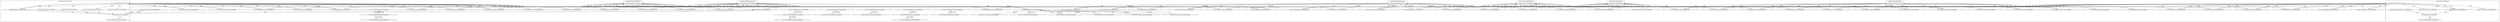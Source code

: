 digraph G {
	"10.1.80.1:53316#ServerID_OuterContainerID"->"1_fwatchdog#ServerID_667d78fb58-847xt"[ label="GET" ];
	"1_fwatchdog#ServerID_667d78fb58-847xt"->"10.1.80.1:53316#ServerID_OuterContainerID"[ label="RESPONSE" ];
	"1_fwatchdog#ServerID_6dcbcc88d5-mp48t"->"10.1.80.1:58598#ServerID_OuterContainerID"[ label="RESPONSE" ];
	"10.1.80.1:58598#ServerID_OuterContainerID"->"1_fwatchdog#ServerID_6dcbcc88d5-mp48t"[ label="GET" ];
	"10.1.80.1:58600#ServerID_OuterContainerID"->"1_fwatchdog#ServerID_6dcbcc88d5-mp48t"[ label="GET" ];
	"10.1.80.1:53314#ServerID_OuterContainerID"->"1_fwatchdog#ServerID_667d78fb58-847xt"[ label="GET" ];
	"1_fwatchdog#ServerID_667d78fb58-847xt"->"10.1.80.1:53314#ServerID_OuterContainerID"[ label="RESPONSE" ];
	"1_fwatchdog#ServerID_6dcbcc88d5-mp48t"->"10.1.80.1:58600#ServerID_OuterContainerID"[ label="RESPONSE" ];
	"10.1.80.1:52206#ServerID_OuterContainerID"->"1_fwatchdog#ServerID_8665dd9487-pdgrc"[ label="GET" ];
	"1_fwatchdog#ServerID_8665dd9487-pdgrc"->"10.1.80.1:52206#ServerID_OuterContainerID"[ label="RESPONSE" ];
	"10.1.80.1:52208#ServerID_OuterContainerID"->"1_fwatchdog#ServerID_8665dd9487-pdgrc"[ label="GET" ];
	"10.1.80.1:49514#ServerID_OuterContainerID"->"1_fwatchdog#ServerID_76c96688d7-9bscs"[ label="GET" ];
	"1_fwatchdog#ServerID_8665dd9487-pdgrc"->"10.1.80.1:52208#ServerID_OuterContainerID"[ label="RESPONSE" ];
	"1_fwatchdog#ServerID_76c96688d7-9bscs"->"10.1.80.1:49514#ServerID_OuterContainerID"[ label="RESPONSE" ];
	"10.1.80.1:49516#ServerID_OuterContainerID"->"1_fwatchdog#ServerID_76c96688d7-9bscs"[ label="GET" ];
	"1_fwatchdog#ServerID_76c96688d7-9bscs"->"10.1.80.1:49516#ServerID_OuterContainerID"[ label="RESPONSE" ];
	"10.1.80.183:52092#ServerID_OuterContainerID"->"1_fwatchdog#ServerID_6dcbcc88d5-mp48t"[ label="POST" ];
	"1_fwatchdog#ServerID_6dcbcc88d5-mp48t"->"gateway:8080#ServerID_OuterContainerID"[ label="POST" ];
	"1_fwatchdog#ServerID_6dcbcc88d5-mp48t"->"10.1.80.183:8080#ServerID_OuterContainerID"[ label="POST" ];
	"10.1.80.183:36014#ServerID_OuterContainerID"->"1_fwatchdog#ServerID_667d78fb58-847xt"[ label="POST" ];
	"1_fwatchdog#ServerID_667d78fb58-847xt"->"10.1.80.183:36014#ServerID_OuterContainerID"[ label="RESPONSE" ];
	"10.1.80.183:8080#ServerID_OuterContainerID"->"1_fwatchdog#ServerID_6dcbcc88d5-mp48t"[ label="RESPONSE" ];
	"gateway:8080#ServerID_OuterContainerID"->"1_fwatchdog#ServerID_6dcbcc88d5-mp48t"[ label="RESPONSE" ];
	"1_fwatchdog#ServerID_6dcbcc88d5-mp48t"->"10.1.80.183:52092#ServerID_OuterContainerID"[ label="RESPONSE" ];
	"10.1.80.1:53362#ServerID_OuterContainerID"->"1_fwatchdog#ServerID_667d78fb58-847xt"[ label="GET" ];
	"10.1.80.1:53360#ServerID_OuterContainerID"->"1_fwatchdog#ServerID_667d78fb58-847xt"[ label="GET" ];
	"1_fwatchdog#ServerID_667d78fb58-847xt"->"10.1.80.1:53362#ServerID_OuterContainerID"[ label="RESPONSE" ];
	"1_fwatchdog#ServerID_667d78fb58-847xt"->"10.1.80.1:53360#ServerID_OuterContainerID"[ label="RESPONSE" ];
	"10.1.80.1:58644#ServerID_OuterContainerID"->"1_fwatchdog#ServerID_6dcbcc88d5-mp48t"[ label="GET" ];
	"1_fwatchdog#ServerID_6dcbcc88d5-mp48t"->"10.1.80.1:58644#ServerID_OuterContainerID"[ label="RESPONSE" ];
	"10.1.80.1:58642#ServerID_OuterContainerID"->"1_fwatchdog#ServerID_6dcbcc88d5-mp48t"[ label="GET" ];
	"1_fwatchdog#ServerID_6dcbcc88d5-mp48t"->"10.1.80.1:58642#ServerID_OuterContainerID"[ label="RESPONSE" ];
	"10.1.80.1:52253#ServerID_OuterContainerID"->"1_fwatchdog#ServerID_8665dd9487-pdgrc"[ label="GET" ];
	"1_fwatchdog#ServerID_8665dd9487-pdgrc"->"10.1.80.1:52253#ServerID_OuterContainerID"[ label="RESPONSE" ];
	"10.1.80.1:52252#ServerID_OuterContainerID"->"1_fwatchdog#ServerID_8665dd9487-pdgrc"[ label="GET" ];
	"1_fwatchdog#ServerID_8665dd9487-pdgrc"->"10.1.80.1:52252#ServerID_OuterContainerID"[ label="RESPONSE" ];
	"10.1.80.1:49560#ServerID_OuterContainerID"->"1_fwatchdog#ServerID_76c96688d7-9bscs"[ label="GET" ];
	"1_fwatchdog#ServerID_76c96688d7-9bscs"->"10.1.80.1:49560#ServerID_OuterContainerID"[ label="RESPONSE" ];
	"10.1.80.1:49561#ServerID_OuterContainerID"->"1_fwatchdog#ServerID_76c96688d7-9bscs"[ label="GET" ];
	"1_fwatchdog#ServerID_76c96688d7-9bscs"->"10.1.80.1:49561#ServerID_OuterContainerID"[ label="RESPONSE" ];
	"10.1.80.1:53388#ServerID_OuterContainerID"->"1_fwatchdog#ServerID_667d78fb58-847xt"[ label="GET" ];
	"10.1.80.1:53386#ServerID_OuterContainerID"->"1_fwatchdog#ServerID_667d78fb58-847xt"[ label="GET" ];
	"1_fwatchdog#ServerID_667d78fb58-847xt"->"10.1.80.1:53388#ServerID_OuterContainerID"[ label="RESPONSE" ];
	"1_fwatchdog#ServerID_667d78fb58-847xt"->"10.1.80.1:53386#ServerID_OuterContainerID"[ label="RESPONSE" ];
	"10.1.80.1:58670#ServerID_OuterContainerID"->"1_fwatchdog#ServerID_6dcbcc88d5-mp48t"[ label="GET" ];
	"1_fwatchdog#ServerID_6dcbcc88d5-mp48t"->"10.1.80.1:58670#ServerID_OuterContainerID"[ label="RESPONSE" ];
	"10.1.80.1:58668#ServerID_OuterContainerID"->"1_fwatchdog#ServerID_6dcbcc88d5-mp48t"[ label="GET" ];
	"1_fwatchdog#ServerID_6dcbcc88d5-mp48t"->"10.1.80.1:58668#ServerID_OuterContainerID"[ label="RESPONSE" ];
	"10.1.80.1:52278#ServerID_OuterContainerID"->"1_fwatchdog#ServerID_8665dd9487-pdgrc"[ label="GET" ];
	"1_fwatchdog#ServerID_8665dd9487-pdgrc"->"10.1.80.1:52278#ServerID_OuterContainerID"[ label="RESPONSE" ];
	"10.1.80.1:52280#ServerID_OuterContainerID"->"1_fwatchdog#ServerID_8665dd9487-pdgrc"[ label="GET" ];
	"1_fwatchdog#ServerID_8665dd9487-pdgrc"->"10.1.80.1:52280#ServerID_OuterContainerID"[ label="RESPONSE" ];
	"10.1.80.1:49586#ServerID_OuterContainerID"->"1_fwatchdog#ServerID_76c96688d7-9bscs"[ label="GET" ];
	"1_fwatchdog#ServerID_76c96688d7-9bscs"->"10.1.80.1:49586#ServerID_OuterContainerID"[ label="RESPONSE" ];
	"10.1.80.1:49588#ServerID_OuterContainerID"->"1_fwatchdog#ServerID_76c96688d7-9bscs"[ label="GET" ];
	"1_fwatchdog#ServerID_76c96688d7-9bscs"->"10.1.80.1:49588#ServerID_OuterContainerID"[ label="RESPONSE" ];
	"10.1.80.1:53420#ServerID_OuterContainerID"->"1_fwatchdog#ServerID_667d78fb58-847xt"[ label="GET" ];
	"1_fwatchdog#ServerID_667d78fb58-847xt"->"10.1.80.1:53420#ServerID_OuterContainerID"[ label="RESPONSE" ];
	"10.1.80.1:53418#ServerID_OuterContainerID"->"1_fwatchdog#ServerID_667d78fb58-847xt"[ label="GET" ];
	"1_fwatchdog#ServerID_667d78fb58-847xt"->"10.1.80.1:53418#ServerID_OuterContainerID"[ label="RESPONSE" ];
	"10.1.80.1:58702#ServerID_OuterContainerID"->"1_fwatchdog#ServerID_6dcbcc88d5-mp48t"[ label="GET" ];
	"1_fwatchdog#ServerID_6dcbcc88d5-mp48t"->"10.1.80.1:58702#ServerID_OuterContainerID"[ label="RESPONSE" ];
	"10.1.80.1:58700#ServerID_OuterContainerID"->"1_fwatchdog#ServerID_6dcbcc88d5-mp48t"[ label="GET" ];
	"1_fwatchdog#ServerID_6dcbcc88d5-mp48t"->"10.1.80.1:58700#ServerID_OuterContainerID"[ label="RESPONSE" ];
	"10.1.80.1:52308#ServerID_OuterContainerID"->"1_fwatchdog#ServerID_8665dd9487-pdgrc"[ label="GET" ];
	"1_fwatchdog#ServerID_8665dd9487-pdgrc"->"10.1.80.1:52308#ServerID_OuterContainerID"[ label="RESPONSE" ];
	"10.1.80.1:52309#ServerID_OuterContainerID"->"1_fwatchdog#ServerID_8665dd9487-pdgrc"[ label="GET" ];
	"10.1.80.1:49616#ServerID_OuterContainerID"->"1_fwatchdog#ServerID_76c96688d7-9bscs"[ label="GET" ];
	"1_fwatchdog#ServerID_8665dd9487-pdgrc"->"10.1.80.1:52309#ServerID_OuterContainerID"[ label="RESPONSE" ];
	"1_fwatchdog#ServerID_76c96688d7-9bscs"->"10.1.80.1:49616#ServerID_OuterContainerID"[ label="RESPONSE" ];
	"10.1.80.1:49618#ServerID_OuterContainerID"->"1_fwatchdog#ServerID_76c96688d7-9bscs"[ label="GET" ];
	"1_fwatchdog#ServerID_76c96688d7-9bscs"->"10.1.80.1:49618#ServerID_OuterContainerID"[ label="RESPONSE" ];
	"10.1.80.1:53448#ServerID_OuterContainerID"->"1_fwatchdog#ServerID_667d78fb58-847xt"[ label="GET" ];
	"1_fwatchdog#ServerID_667d78fb58-847xt"->"10.1.80.1:53448#ServerID_OuterContainerID"[ label="RESPONSE" ];
	"10.1.80.1:53446#ServerID_OuterContainerID"->"1_fwatchdog#ServerID_667d78fb58-847xt"[ label="GET" ];
	"1_fwatchdog#ServerID_667d78fb58-847xt"->"10.1.80.1:53446#ServerID_OuterContainerID"[ label="RESPONSE" ];
	"10.1.80.1:58730#ServerID_OuterContainerID"->"1_fwatchdog#ServerID_6dcbcc88d5-mp48t"[ label="GET" ];
	"1_fwatchdog#ServerID_6dcbcc88d5-mp48t"->"10.1.80.1:58730#ServerID_OuterContainerID"[ label="RESPONSE" ];
	"10.1.80.1:58728#ServerID_OuterContainerID"->"1_fwatchdog#ServerID_6dcbcc88d5-mp48t"[ label="GET" ];
	"1_fwatchdog#ServerID_6dcbcc88d5-mp48t"->"10.1.80.1:58728#ServerID_OuterContainerID"[ label="RESPONSE" ];
	"10.1.80.1:52336#ServerID_OuterContainerID"->"1_fwatchdog#ServerID_8665dd9487-pdgrc"[ label="GET" ];
	"1_fwatchdog#ServerID_8665dd9487-pdgrc"->"10.1.80.1:52336#ServerID_OuterContainerID"[ label="RESPONSE" ];
	"10.1.80.1:52338#ServerID_OuterContainerID"->"1_fwatchdog#ServerID_8665dd9487-pdgrc"[ label="GET" ];
	"1_fwatchdog#ServerID_8665dd9487-pdgrc"->"10.1.80.1:52338#ServerID_OuterContainerID"[ label="RESPONSE" ];
	"10.1.80.1:49646#ServerID_OuterContainerID"->"1_fwatchdog#ServerID_76c96688d7-9bscs"[ label="GET" ];
	"10.1.80.1:53288#ServerID_OuterContainerID"->"1_fwatchdog#ServerID_1f4f60deee3d"[ label="read" ];
	"1_fwatchdog#ServerID_76c96688d7-9bscs"->"10.1.80.1:49646#ServerID_OuterContainerID"[ label="RESPONSE" ];
	"10.1.80.1:49644#ServerID_OuterContainerID"->"1_fwatchdog#ServerID_76c96688d7-9bscs"[ label="GET" ];
	"1_fwatchdog#ServerID_76c96688d7-9bscs"->"10.1.80.1:49644#ServerID_OuterContainerID"[ label="RESPONSE" ];
	"10.1.80.1:53290#ServerID_OuterContainerID"->"1_fwatchdog#ServerID_1f4f60deee3d"[ label="read" ];
	"1_fwatchdog#ServerID_1f4f60deee3d"->"10.1.80.1:53290#ServerID_OuterContainerID"[ label="write" ];
	"1_fwatchdog#ServerID_1f4f60deee3d"->"10.1.80.1:53288#ServerID_OuterContainerID"[ label="write" ];
	"10.1.80.1:58572#ServerID_OuterContainerID"->"1_fwatchdog#ServerID_e47e2b15aff4"[ label="read" ];
	"1_fwatchdog#ServerID_e47e2b15aff4"->"10.1.80.1:58572#ServerID_OuterContainerID"[ label="write" ];
	"10.1.80.1:58570#ServerID_OuterContainerID"->"1_fwatchdog#ServerID_e47e2b15aff4"[ label="read" ];
	"1_fwatchdog#ServerID_e47e2b15aff4"->"10.1.80.1:58570#ServerID_OuterContainerID"[ label="write" ];
	"10.1.80.1:52178#ServerID_OuterContainerID"->"1_fwatchdog#ServerID_d68681b9e3dc"[ label="read" ];
	"10.1.80.1:52180#ServerID_OuterContainerID"->"1_fwatchdog#ServerID_d68681b9e3dc"[ label="read" ];
	"1_fwatchdog#ServerID_d68681b9e3dc"->"10.1.80.1:52180#ServerID_OuterContainerID"[ label="write" ];
	"1_fwatchdog#ServerID_d68681b9e3dc"->"10.1.80.1:52178#ServerID_OuterContainerID"[ label="write" ];
	"10.1.80.1:49486#ServerID_OuterContainerID"->"1_fwatchdog#ServerID_bd3e51d82a9e"[ label="read" ];
	"10.1.80.1:49488#ServerID_OuterContainerID"->"1_fwatchdog#ServerID_bd3e51d82a9e"[ label="read" ];
	"1_fwatchdog#ServerID_bd3e51d82a9e"->"10.1.80.1:49488#ServerID_OuterContainerID"[ label="write" ];
	"1_fwatchdog#ServerID_bd3e51d82a9e"->"10.1.80.1:49486#ServerID_OuterContainerID"[ label="write" ];
	"10.1.80.1:53314#ServerID_OuterContainerID"->"1_fwatchdog#ServerID_1f4f60deee3d"[ label="read" ];
	"10.1.80.1:53316#ServerID_OuterContainerID"->"1_fwatchdog#ServerID_1f4f60deee3d"[ label="read" ];
	"1_fwatchdog#ServerID_1f4f60deee3d"->"10.1.80.1:53316#ServerID_OuterContainerID"[ label="write" ];
	"1_fwatchdog#ServerID_1f4f60deee3d"->"10.1.80.1:53314#ServerID_OuterContainerID"[ label="write" ];
	"10.1.80.1:58598#ServerID_OuterContainerID"->"1_fwatchdog#ServerID_e47e2b15aff4"[ label="read" ];
	"10.1.80.1:58600#ServerID_OuterContainerID"->"1_fwatchdog#ServerID_e47e2b15aff4"[ label="read" ];
	"1_fwatchdog#ServerID_e47e2b15aff4"->"10.1.80.1:58600#ServerID_OuterContainerID"[ label="write" ];
	"1_fwatchdog#ServerID_e47e2b15aff4"->"10.1.80.1:58598#ServerID_OuterContainerID"[ label="write" ];
	"10.1.80.1:52208#ServerID_OuterContainerID"->"1_fwatchdog#ServerID_d68681b9e3dc"[ label="read" ];
	"10.1.80.1:52206#ServerID_OuterContainerID"->"1_fwatchdog#ServerID_d68681b9e3dc"[ label="read" ];
	"1_fwatchdog#ServerID_d68681b9e3dc"->"10.1.80.1:52206#ServerID_OuterContainerID"[ label="write" ];
	"1_fwatchdog#ServerID_d68681b9e3dc"->"10.1.80.1:52208#ServerID_OuterContainerID"[ label="write" ];
	"10.1.80.1:49514#ServerID_OuterContainerID"->"1_fwatchdog#ServerID_bd3e51d82a9e"[ label="read" ];
	"1_fwatchdog#ServerID_bd3e51d82a9e"->"10.1.80.1:49514#ServerID_OuterContainerID"[ label="write" ];
	"10.1.80.1:49516#ServerID_OuterContainerID"->"1_fwatchdog#ServerID_bd3e51d82a9e"[ label="read" ];
	"1_fwatchdog#ServerID_bd3e51d82a9e"->"10.1.80.1:49516#ServerID_OuterContainerID"[ label="write" ];
	"10.1.80.183:52092#ServerID_OuterContainerID"->"1_fwatchdog#ServerID_e47e2b15aff4"[ label="read" ];
	"1_fwatchdog#ServerID_e47e2b15aff4"->"pipe:[77302195]#ServerID_e47e2b15aff4"[ label="write" ];
	"localhost:3000#ServerID_e47e2b15aff4"->"1_fwatchdog#ServerID_e47e2b15aff4"[ label="read" ];
	"1_fwatchdog#ServerID_e47e2b15aff4"->"localhost:3000#ServerID_e47e2b15aff4"[ label="connect" ];
	"1_fwatchdog#ServerID_e47e2b15aff4"->"localhost:3000#ServerID_e47e2b15aff4"[ label="write" ];
	"9_node#ServerID_e47e2b15aff4"->"pipe:[77303685]#ServerID_e47e2b15aff4"[ label="write" ];
	"localhost:3000#ServerID_e47e2b15aff4"->"9_node#ServerID_e47e2b15aff4"[ label="read" ];
	"/etc/hosts#ServerID_e47e2b15aff4"->"9_node#ServerID_e47e2b15aff4"[ label="read" ];
	"/etc/resolv.conf#ServerID_e47e2b15aff4"->"9_node#ServerID_e47e2b15aff4"[ label="read" ];
	"10.152.183.10:53#ServerID_OuterContainerID"->"9_node#ServerID_e47e2b15aff4"[ label="recvfrom" ];
	"9_node#ServerID_e47e2b15aff4"->"10.152.183.10:53#ServerID_OuterContainerID"[ label="sendto" ];
	"9_node#ServerID_e47e2b15aff4"->"gateway:8080#ServerID_OuterContainerID"[ label="connect" ];
	"10.1.80.183:36014#ServerID_OuterContainerID"->"1_fwatchdog#ServerID_1f4f60deee3d"[ label="read" ];
	"1_fwatchdog#ServerID_1f4f60deee3d"->"pipe:[77303347]#ServerID_1f4f60deee3d"[ label="write" ];
	"1_fwatchdog#ServerID_1f4f60deee3d"->"localhost:3000#ServerID_1f4f60deee3d"[ label="connect" ];
	"1_fwatchdog#ServerID_1f4f60deee3d"->"localhost:3000#ServerID_1f4f60deee3d"[ label="write" ];
	"localhost:3000#ServerID_1f4f60deee3d"->"1_fwatchdog#ServerID_1f4f60deee3d"[ label="read" ];
	"10_node#ServerID_1f4f60deee3d"->"pipe:[77302348]#ServerID_1f4f60deee3d"[ label="write" ];
	"/home/app/credentials.txt#ServerID_1f4f60deee3d"->"10_node#ServerID_1f4f60deee3d"[ label="read" ];
	"localhost:3000#ServerID_1f4f60deee3d"->"10_node#ServerID_1f4f60deee3d"[ label="read" ];
	"1_fwatchdog#ServerID_1f4f60deee3d"->"pipe:[77303348]#ServerID_1f4f60deee3d"[ label="write" ];
	"1_fwatchdog#ServerID_1f4f60deee3d"->"10.1.80.183:36014#ServerID_OuterContainerID"[ label="write" ];
	"gateway:8080#ServerID_OuterContainerID"->"9_node#ServerID_e47e2b15aff4"[ label="read" ];
	"1_fwatchdog#ServerID_e47e2b15aff4"->"pipe:[77302196]#ServerID_e47e2b15aff4"[ label="write" ];
	"1_fwatchdog#ServerID_e47e2b15aff4"->"10.1.80.183:52092#ServerID_OuterContainerID"[ label="write" ];
	"10.1.80.1:53360#ServerID_OuterContainerID"->"1_fwatchdog#ServerID_1f4f60deee3d"[ label="read" ];
	"10.1.80.1:53362#ServerID_OuterContainerID"->"1_fwatchdog#ServerID_1f4f60deee3d"[ label="read" ];
	"1_fwatchdog#ServerID_1f4f60deee3d"->"10.1.80.1:53362#ServerID_OuterContainerID"[ label="write" ];
	"1_fwatchdog#ServerID_1f4f60deee3d"->"10.1.80.1:53360#ServerID_OuterContainerID"[ label="write" ];
	"10.1.80.1:58644#ServerID_OuterContainerID"->"1_fwatchdog#ServerID_e47e2b15aff4"[ label="read" ];
	"1_fwatchdog#ServerID_e47e2b15aff4"->"10.1.80.1:58644#ServerID_OuterContainerID"[ label="write" ];
	"10.1.80.1:58642#ServerID_OuterContainerID"->"1_fwatchdog#ServerID_e47e2b15aff4"[ label="read" ];
	"1_fwatchdog#ServerID_e47e2b15aff4"->"10.1.80.1:58642#ServerID_OuterContainerID"[ label="write" ];
	"1_fwatchdog#ServerID_d68681b9e3dc"->"10.1.80.1:52253#ServerID_OuterContainerID"[ label="write" ];
	"10.1.80.1:52253#ServerID_OuterContainerID"->"1_fwatchdog#ServerID_d68681b9e3dc"[ label="read" ];
	"10.1.80.1:52252#ServerID_OuterContainerID"->"1_fwatchdog#ServerID_d68681b9e3dc"[ label="read" ];
	"1_fwatchdog#ServerID_d68681b9e3dc"->"10.1.80.1:52252#ServerID_OuterContainerID"[ label="write" ];
	"10.1.80.1:49561#ServerID_OuterContainerID"->"1_fwatchdog#ServerID_bd3e51d82a9e"[ label="read" ];
	"10.1.80.1:49560#ServerID_OuterContainerID"->"1_fwatchdog#ServerID_bd3e51d82a9e"[ label="read" ];
	"1_fwatchdog#ServerID_bd3e51d82a9e"->"10.1.80.1:49561#ServerID_OuterContainerID"[ label="write" ];
	"1_fwatchdog#ServerID_bd3e51d82a9e"->"10.1.80.1:49560#ServerID_OuterContainerID"[ label="write" ];
	"10.1.80.1:53388#ServerID_OuterContainerID"->"1_fwatchdog#ServerID_1f4f60deee3d"[ label="read" ];
	"10.1.80.1:53386#ServerID_OuterContainerID"->"1_fwatchdog#ServerID_1f4f60deee3d"[ label="read" ];
	"1_fwatchdog#ServerID_1f4f60deee3d"->"10.1.80.1:53388#ServerID_OuterContainerID"[ label="write" ];
	"1_fwatchdog#ServerID_1f4f60deee3d"->"10.1.80.1:53386#ServerID_OuterContainerID"[ label="write" ];
	"10.1.80.1:58668#ServerID_OuterContainerID"->"1_fwatchdog#ServerID_e47e2b15aff4"[ label="read" ];
	"10.1.80.1:58670#ServerID_OuterContainerID"->"1_fwatchdog#ServerID_e47e2b15aff4"[ label="read" ];
	"1_fwatchdog#ServerID_e47e2b15aff4"->"10.1.80.1:58670#ServerID_OuterContainerID"[ label="write" ];
	"1_fwatchdog#ServerID_e47e2b15aff4"->"10.1.80.1:58668#ServerID_OuterContainerID"[ label="write" ];
	"10.1.80.1:52278#ServerID_OuterContainerID"->"1_fwatchdog#ServerID_d68681b9e3dc"[ label="read" ];
	"10.1.80.1:52280#ServerID_OuterContainerID"->"1_fwatchdog#ServerID_d68681b9e3dc"[ label="read" ];
	"1_fwatchdog#ServerID_d68681b9e3dc"->"10.1.80.1:52278#ServerID_OuterContainerID"[ label="write" ];
	"1_fwatchdog#ServerID_d68681b9e3dc"->"10.1.80.1:52280#ServerID_OuterContainerID"[ label="write" ];
	"10.1.80.1:49588#ServerID_OuterContainerID"->"1_fwatchdog#ServerID_bd3e51d82a9e"[ label="read" ];
	"10.1.80.1:49586#ServerID_OuterContainerID"->"1_fwatchdog#ServerID_bd3e51d82a9e"[ label="read" ];
	"1_fwatchdog#ServerID_bd3e51d82a9e"->"10.1.80.1:49586#ServerID_OuterContainerID"[ label="write" ];
	"10.1.80.1:53418#ServerID_OuterContainerID"->"1_fwatchdog#ServerID_1f4f60deee3d"[ label="read" ];
	"10.1.80.1:53420#ServerID_OuterContainerID"->"1_fwatchdog#ServerID_1f4f60deee3d"[ label="read" ];
	"1_fwatchdog#ServerID_bd3e51d82a9e"->"10.1.80.1:49588#ServerID_OuterContainerID"[ label="write" ];
	"1_fwatchdog#ServerID_1f4f60deee3d"->"10.1.80.1:53420#ServerID_OuterContainerID"[ label="write" ];
	"1_fwatchdog#ServerID_1f4f60deee3d"->"10.1.80.1:53418#ServerID_OuterContainerID"[ label="write" ];
	"10.1.80.1:58702#ServerID_OuterContainerID"->"1_fwatchdog#ServerID_e47e2b15aff4"[ label="read" ];
	"10.1.80.1:58700#ServerID_OuterContainerID"->"1_fwatchdog#ServerID_e47e2b15aff4"[ label="read" ];
	"1_fwatchdog#ServerID_e47e2b15aff4"->"10.1.80.1:58702#ServerID_OuterContainerID"[ label="write" ];
	"1_fwatchdog#ServerID_e47e2b15aff4"->"10.1.80.1:58700#ServerID_OuterContainerID"[ label="write" ];
	"10.1.80.1:52308#ServerID_OuterContainerID"->"1_fwatchdog#ServerID_d68681b9e3dc"[ label="read" ];
	"10.1.80.1:52309#ServerID_OuterContainerID"->"1_fwatchdog#ServerID_d68681b9e3dc"[ label="read" ];
	"1_fwatchdog#ServerID_d68681b9e3dc"->"10.1.80.1:52308#ServerID_OuterContainerID"[ label="write" ];
	"1_fwatchdog#ServerID_d68681b9e3dc"->"10.1.80.1:52309#ServerID_OuterContainerID"[ label="write" ];
	"10.1.80.1:49618#ServerID_OuterContainerID"->"1_fwatchdog#ServerID_bd3e51d82a9e"[ label="read" ];
	"10.1.80.1:49616#ServerID_OuterContainerID"->"1_fwatchdog#ServerID_bd3e51d82a9e"[ label="read" ];
	"1_fwatchdog#ServerID_bd3e51d82a9e"->"10.1.80.1:49616#ServerID_OuterContainerID"[ label="write" ];
	"1_fwatchdog#ServerID_bd3e51d82a9e"->"10.1.80.1:49618#ServerID_OuterContainerID"[ label="write" ];
	"10.1.80.1:53446#ServerID_OuterContainerID"->"1_fwatchdog#ServerID_1f4f60deee3d"[ label="read" ];
	"10.1.80.1:53448#ServerID_OuterContainerID"->"1_fwatchdog#ServerID_1f4f60deee3d"[ label="read" ];
	"1_fwatchdog#ServerID_1f4f60deee3d"->"10.1.80.1:53448#ServerID_OuterContainerID"[ label="write" ];
	"1_fwatchdog#ServerID_1f4f60deee3d"->"10.1.80.1:53446#ServerID_OuterContainerID"[ label="write" ];
	"10.1.80.1:58728#ServerID_OuterContainerID"->"1_fwatchdog#ServerID_e47e2b15aff4"[ label="read" ];
	"10.1.80.1:58730#ServerID_OuterContainerID"->"1_fwatchdog#ServerID_e47e2b15aff4"[ label="read" ];
	"1_fwatchdog#ServerID_e47e2b15aff4"->"10.1.80.1:58730#ServerID_OuterContainerID"[ label="write" ];
	"1_fwatchdog#ServerID_e47e2b15aff4"->"10.1.80.1:58728#ServerID_OuterContainerID"[ label="write" ];
	"10.1.80.1:52338#ServerID_OuterContainerID"->"1_fwatchdog#ServerID_d68681b9e3dc"[ label="read" ];
	"10.1.80.1:52336#ServerID_OuterContainerID"->"1_fwatchdog#ServerID_d68681b9e3dc"[ label="read" ];
	"1_fwatchdog#ServerID_d68681b9e3dc"->"10.1.80.1:52336#ServerID_OuterContainerID"[ label="write" ];
	"1_fwatchdog#ServerID_d68681b9e3dc"->"10.1.80.1:52338#ServerID_OuterContainerID"[ label="write" ];
	"10.1.80.1:49644#ServerID_OuterContainerID"->"1_fwatchdog#ServerID_bd3e51d82a9e"[ label="read" ];
	"10.1.80.1:49646#ServerID_OuterContainerID"->"1_fwatchdog#ServerID_bd3e51d82a9e"[ label="read" ];
	"1_fwatchdog#ServerID_bd3e51d82a9e"->"10.1.80.1:49646#ServerID_OuterContainerID"[ label="write" ];
	"1_fwatchdog#ServerID_bd3e51d82a9e"->"10.1.80.1:49644#ServerID_OuterContainerID"[ label="write" ];
	"10.1.80.1:53544#ServerID_OuterContainerID"->"10.1.80.183:8080#ServerID_OuterContainerID"[ label="GET" ];
	"10.1.80.183:8080#ServerID_OuterContainerID"->"10.1.80.1:53544#ServerID_OuterContainerID"[ label="RESPONSE" ];
	"10.1.80.1:53570#ServerID_OuterContainerID"->"10.1.80.183:8080#ServerID_OuterContainerID"[ label="GET" ];
	"10.1.80.177:32930#ServerID_OuterContainerID"->"10.1.80.183:8082#ServerID_OuterContainerID"[ label="GET" ];
	"10.1.80.183:8080#ServerID_OuterContainerID"->"10.1.80.1:53570#ServerID_OuterContainerID"[ label="RESPONSE" ];
	"10.1.80.183:8082#ServerID_OuterContainerID"->"10.1.80.177:32930#ServerID_OuterContainerID"[ label="RESPONSE" ];
	"10.1.80.1:39024#ServerID_OuterContainerID"->"10.1.80.187:9093#ServerID_OuterContainerID"[ label="GET" ];
	"10.1.80.187:9093#ServerID_OuterContainerID"->"10.1.80.1:39024#ServerID_OuterContainerID"[ label="RESPONSE" ];
	"10.1.80.1:27335#ServerID_OuterContainerID"->"10.1.80.183:8080#ServerID_OuterContainerID"[ label="POST" ];
	"10.1.80.183:8080#ServerID_OuterContainerID"->"10.0.88.125:31112#ServerID_OuterContainerID"[ label="RESPONSE" ];
	"10.1.80.183:8080#ServerID_OuterContainerID"->"10.1.80.1:27335#ServerID_OuterContainerID"[ label="RESPONSE" ];
	"10.1.80.1:34818#ServerID_OuterContainerID"->"10.1.80.182:8080#ServerID_OuterContainerID"[ label="GET" ];
	"10.1.80.182:8080#ServerID_OuterContainerID"->"10.1.80.1:34818#ServerID_OuterContainerID"[ label="RESPONSE" ];
	"10.1.80.1:46344#ServerID_OuterContainerID"->"10.1.80.182:8181#ServerID_OuterContainerID"[ label="GET" ];
	"10.1.80.182:8181#ServerID_OuterContainerID"->"10.1.80.1:46344#ServerID_OuterContainerID"[ label="RESPONSE" ];
	"10.1.80.1:44536#ServerID_OuterContainerID"->"10.1.80.177:9090#ServerID_OuterContainerID"[ label="GET" ];
	"10.1.80.177:9090#ServerID_OuterContainerID"->"10.1.80.1:44536#ServerID_OuterContainerID"[ label="RESPONSE" ];
	"10.1.80.1:44546#ServerID_OuterContainerID"->"10.1.80.177:9090#ServerID_OuterContainerID"[ label="GET" ];
	"10.1.80.177:9090#ServerID_OuterContainerID"->"10.1.80.1:44546#ServerID_OuterContainerID"[ label="RESPONSE" ];
	"10.1.80.1:53642#ServerID_OuterContainerID"->"10.1.80.183:8080#ServerID_OuterContainerID"[ label="GET" ];
	"10.1.80.183:8080#ServerID_OuterContainerID"->"10.1.80.1:53642#ServerID_OuterContainerID"[ label="RESPONSE" ];
	"10.1.80.1:39098#ServerID_OuterContainerID"->"10.1.80.187:9093#ServerID_OuterContainerID"[ label="GET" ];
	"10.1.80.187:9093#ServerID_OuterContainerID"->"10.1.80.1:39098#ServerID_OuterContainerID"[ label="RESPONSE" ];
	"10.1.80.1:53652#ServerID_OuterContainerID"->"10.1.80.183:8080#ServerID_OuterContainerID"[ label="GET" ];
	"10.1.80.183:8080#ServerID_OuterContainerID"->"10.1.80.1:53652#ServerID_OuterContainerID"[ label="RESPONSE" ];
	"10.1.80.1:50756#ServerID_OuterContainerID"->"10.1.80.180:8000#ServerID_OuterContainerID"[ label="GET" ];
	"10.1.80.180:8000#ServerID_OuterContainerID"->"10.1.80.1:50756#ServerID_OuterContainerID"[ label="RESPONSE" ];
	"10.1.80.1:48328#ServerID_OuterContainerID"->"10.1.80.180:8000#ServerID_OuterContainerID"[ label="GET" ];
	"10.1.80.180:8000#ServerID_OuterContainerID"->"10.1.80.1:48328#ServerID_OuterContainerID"[ label="RESPONSE" ];
	subgraph "clusterServerID_1f4f60deee3d" {
	label="clusterServerID_1f4f60deee3d";
	"/home/app/credentials.txt#ServerID_1f4f60deee3d" [ shape=ellipse ];
	"10_node#ServerID_1f4f60deee3d" [ shape=box ];
	"1_fwatchdog#ServerID_1f4f60deee3d" [ shape=box ];
	"localhost:3000#ServerID_1f4f60deee3d" [ shape=diamond ];
	"pipe:[77302348]#ServerID_1f4f60deee3d" [ shape=ellipse ];
	"pipe:[77303347]#ServerID_1f4f60deee3d" [ shape=ellipse ];
	"pipe:[77303348]#ServerID_1f4f60deee3d" [ shape=ellipse ];

}
;
	subgraph "clusterServerID_667d78fb58-847xt" {
	label="clusterServerID_667d78fb58-847xt";
	"1_fwatchdog#ServerID_667d78fb58-847xt" [ shape=box ];

}
;
	subgraph "clusterServerID_6dcbcc88d5-mp48t" {
	label="clusterServerID_6dcbcc88d5-mp48t";
	"1_fwatchdog#ServerID_6dcbcc88d5-mp48t" [ shape=box ];

}
;
	subgraph "clusterServerID_76c96688d7-9bscs" {
	label="clusterServerID_76c96688d7-9bscs";
	"1_fwatchdog#ServerID_76c96688d7-9bscs" [ shape=box ];

}
;
	subgraph "clusterServerID_8665dd9487-pdgrc" {
	label="clusterServerID_8665dd9487-pdgrc";
	"1_fwatchdog#ServerID_8665dd9487-pdgrc" [ shape=box ];

}
;
	subgraph "clusterServerID_OuterContainerID" {
	label="clusterServerID_OuterContainerID";
	"10.0.88.125:31112#ServerID_OuterContainerID" [ shape=diamond ];
	"10.1.80.177:32930#ServerID_OuterContainerID" [ shape=diamond ];
	"10.1.80.177:9090#ServerID_OuterContainerID" [ shape=diamond ];
	"10.1.80.180:8000#ServerID_OuterContainerID" [ shape=diamond ];
	"10.1.80.182:8080#ServerID_OuterContainerID" [ shape=diamond ];
	"10.1.80.182:8181#ServerID_OuterContainerID" [ shape=diamond ];
	"10.1.80.183:36014#ServerID_OuterContainerID" [ shape=diamond ];
	"10.1.80.183:52092#ServerID_OuterContainerID" [ shape=diamond ];
	"10.1.80.183:8080#ServerID_OuterContainerID" [ shape=diamond ];
	"10.1.80.183:8082#ServerID_OuterContainerID" [ shape=diamond ];
	"10.1.80.187:9093#ServerID_OuterContainerID" [ shape=diamond ];
	"10.1.80.1:27335#ServerID_OuterContainerID" [ shape=diamond ];
	"10.1.80.1:34818#ServerID_OuterContainerID" [ shape=diamond ];
	"10.1.80.1:39024#ServerID_OuterContainerID" [ shape=diamond ];
	"10.1.80.1:39098#ServerID_OuterContainerID" [ shape=diamond ];
	"10.1.80.1:44536#ServerID_OuterContainerID" [ shape=diamond ];
	"10.1.80.1:44546#ServerID_OuterContainerID" [ shape=diamond ];
	"10.1.80.1:46344#ServerID_OuterContainerID" [ shape=diamond ];
	"10.1.80.1:48328#ServerID_OuterContainerID" [ shape=diamond ];
	"10.1.80.1:49486#ServerID_OuterContainerID" [ shape=diamond ];
	"10.1.80.1:49488#ServerID_OuterContainerID" [ shape=diamond ];
	"10.1.80.1:49514#ServerID_OuterContainerID" [ shape=diamond ];
	"10.1.80.1:49516#ServerID_OuterContainerID" [ shape=diamond ];
	"10.1.80.1:49560#ServerID_OuterContainerID" [ shape=diamond ];
	"10.1.80.1:49561#ServerID_OuterContainerID" [ shape=diamond ];
	"10.1.80.1:49586#ServerID_OuterContainerID" [ shape=diamond ];
	"10.1.80.1:49588#ServerID_OuterContainerID" [ shape=diamond ];
	"10.1.80.1:49616#ServerID_OuterContainerID" [ shape=diamond ];
	"10.1.80.1:49618#ServerID_OuterContainerID" [ shape=diamond ];
	"10.1.80.1:49644#ServerID_OuterContainerID" [ shape=diamond ];
	"10.1.80.1:49646#ServerID_OuterContainerID" [ shape=diamond ];
	"10.1.80.1:50756#ServerID_OuterContainerID" [ shape=diamond ];
	"10.1.80.1:52178#ServerID_OuterContainerID" [ shape=diamond ];
	"10.1.80.1:52180#ServerID_OuterContainerID" [ shape=diamond ];
	"10.1.80.1:52206#ServerID_OuterContainerID" [ shape=diamond ];
	"10.1.80.1:52208#ServerID_OuterContainerID" [ shape=diamond ];
	"10.1.80.1:52252#ServerID_OuterContainerID" [ shape=diamond ];
	"10.1.80.1:52253#ServerID_OuterContainerID" [ shape=diamond ];
	"10.1.80.1:52278#ServerID_OuterContainerID" [ shape=diamond ];
	"10.1.80.1:52280#ServerID_OuterContainerID" [ shape=diamond ];
	"10.1.80.1:52308#ServerID_OuterContainerID" [ shape=diamond ];
	"10.1.80.1:52309#ServerID_OuterContainerID" [ shape=diamond ];
	"10.1.80.1:52336#ServerID_OuterContainerID" [ shape=diamond ];
	"10.1.80.1:52338#ServerID_OuterContainerID" [ shape=diamond ];
	"10.1.80.1:53288#ServerID_OuterContainerID" [ shape=diamond ];
	"10.1.80.1:53290#ServerID_OuterContainerID" [ shape=diamond ];
	"10.1.80.1:53314#ServerID_OuterContainerID" [ shape=diamond ];
	"10.1.80.1:53316#ServerID_OuterContainerID" [ shape=diamond ];
	"10.1.80.1:53360#ServerID_OuterContainerID" [ shape=diamond ];
	"10.1.80.1:53362#ServerID_OuterContainerID" [ shape=diamond ];
	"10.1.80.1:53386#ServerID_OuterContainerID" [ shape=diamond ];
	"10.1.80.1:53388#ServerID_OuterContainerID" [ shape=diamond ];
	"10.1.80.1:53418#ServerID_OuterContainerID" [ shape=diamond ];
	"10.1.80.1:53420#ServerID_OuterContainerID" [ shape=diamond ];
	"10.1.80.1:53446#ServerID_OuterContainerID" [ shape=diamond ];
	"10.1.80.1:53448#ServerID_OuterContainerID" [ shape=diamond ];
	"10.1.80.1:53544#ServerID_OuterContainerID" [ shape=diamond ];
	"10.1.80.1:53570#ServerID_OuterContainerID" [ shape=diamond ];
	"10.1.80.1:53642#ServerID_OuterContainerID" [ shape=diamond ];
	"10.1.80.1:53652#ServerID_OuterContainerID" [ shape=diamond ];
	"10.1.80.1:58570#ServerID_OuterContainerID" [ shape=diamond ];
	"10.1.80.1:58572#ServerID_OuterContainerID" [ shape=diamond ];
	"10.1.80.1:58598#ServerID_OuterContainerID" [ shape=diamond ];
	"10.1.80.1:58600#ServerID_OuterContainerID" [ shape=diamond ];
	"10.1.80.1:58642#ServerID_OuterContainerID" [ shape=diamond ];
	"10.1.80.1:58644#ServerID_OuterContainerID" [ shape=diamond ];
	"10.1.80.1:58668#ServerID_OuterContainerID" [ shape=diamond ];
	"10.1.80.1:58670#ServerID_OuterContainerID" [ shape=diamond ];
	"10.1.80.1:58700#ServerID_OuterContainerID" [ shape=diamond ];
	"10.1.80.1:58702#ServerID_OuterContainerID" [ shape=diamond ];
	"10.1.80.1:58728#ServerID_OuterContainerID" [ shape=diamond ];
	"10.1.80.1:58730#ServerID_OuterContainerID" [ shape=diamond ];
	"10.152.183.10:53#ServerID_OuterContainerID" [ shape=diamond ];
	"gateway:8080#ServerID_OuterContainerID" [ shape=diamond ];

}
;
	subgraph "clusterServerID_bd3e51d82a9e" {
	label="clusterServerID_bd3e51d82a9e";
	"1_fwatchdog#ServerID_bd3e51d82a9e" [ shape=box ];

}
;
	subgraph "clusterServerID_d68681b9e3dc" {
	label="clusterServerID_d68681b9e3dc";
	"1_fwatchdog#ServerID_d68681b9e3dc" [ shape=box ];

}
;
	subgraph "clusterServerID_e47e2b15aff4" {
	label="clusterServerID_e47e2b15aff4";
	"/etc/hosts#ServerID_e47e2b15aff4" [ shape=ellipse ];
	"/etc/resolv.conf#ServerID_e47e2b15aff4" [ shape=ellipse ];
	"1_fwatchdog#ServerID_e47e2b15aff4" [ shape=box ];
	"9_node#ServerID_e47e2b15aff4" [ shape=box ];
	"localhost:3000#ServerID_e47e2b15aff4" [ shape=diamond ];
	"pipe:[77302195]#ServerID_e47e2b15aff4" [ shape=ellipse ];
	"pipe:[77302196]#ServerID_e47e2b15aff4" [ shape=ellipse ];
	"pipe:[77303685]#ServerID_e47e2b15aff4" [ shape=ellipse ];

}
;

}
